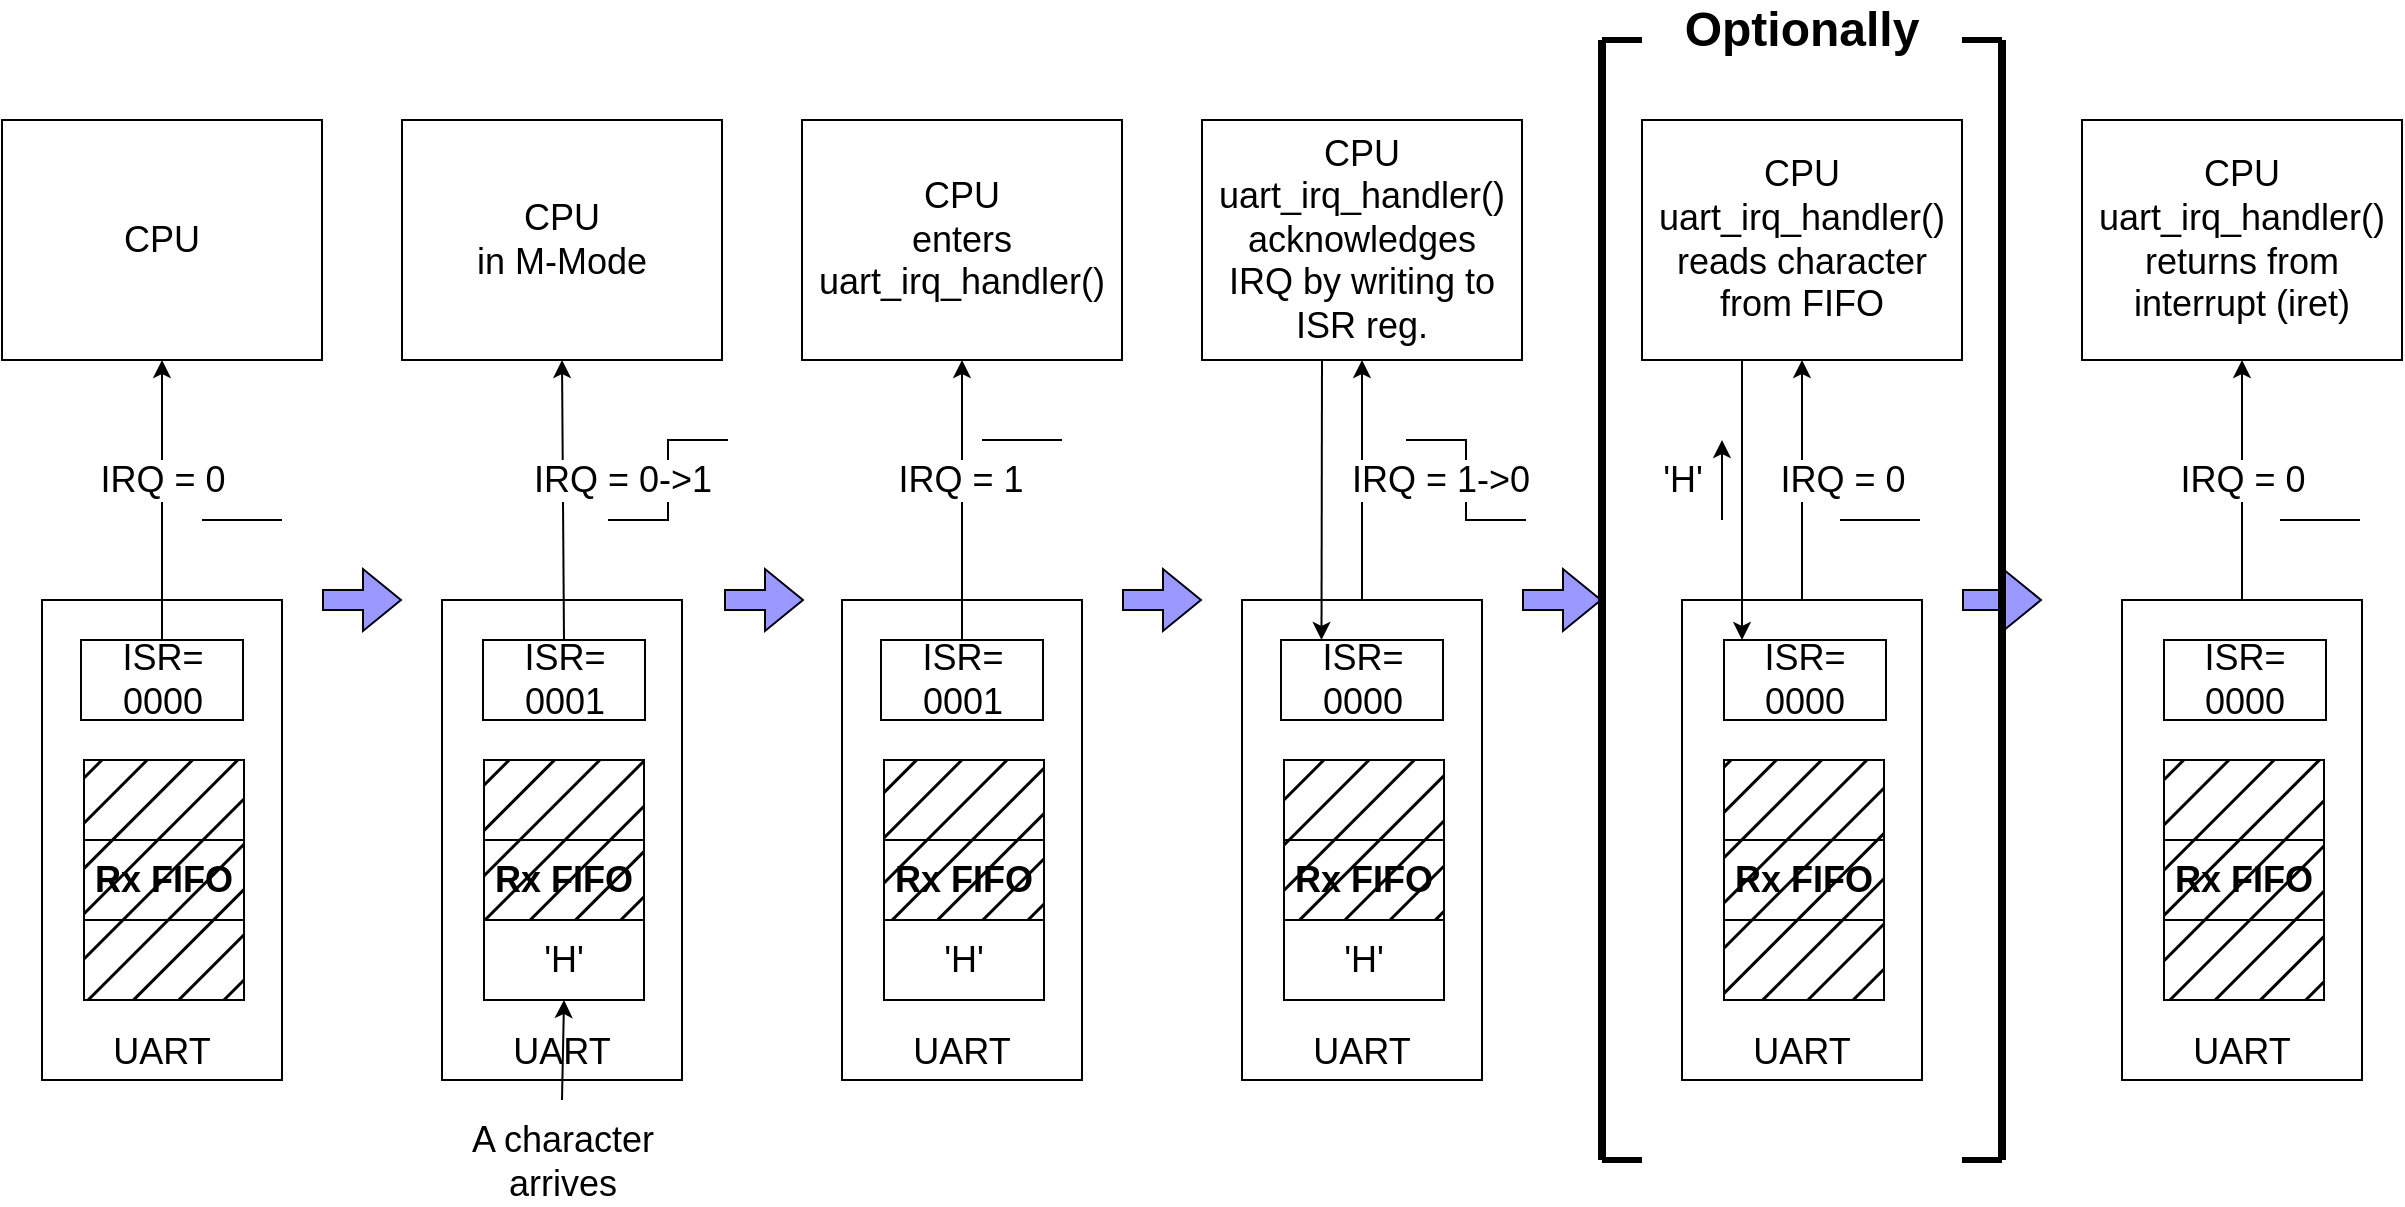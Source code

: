 <mxfile version="24.5.3" type="device">
  <diagram name="Page-1" id="SOJ3r4OxMs76CuXjOSab">
    <mxGraphModel dx="1350" dy="1929" grid="1" gridSize="10" guides="1" tooltips="1" connect="1" arrows="1" fold="1" page="1" pageScale="1" pageWidth="850" pageHeight="1100" math="0" shadow="0">
      <root>
        <mxCell id="0" />
        <mxCell id="1" parent="0" />
        <mxCell id="IKTOr-LaJqYRIasCOozO-1" value="UART" style="rounded=0;whiteSpace=wrap;html=1;verticalAlign=bottom;fontSize=18;" parent="1" vertex="1">
          <mxGeometry x="200" y="200" width="120" height="240" as="geometry" />
        </mxCell>
        <mxCell id="IKTOr-LaJqYRIasCOozO-2" value="" style="rounded=0;whiteSpace=wrap;html=1;fillColor=#000000;fillStyle=hatch;" parent="1" vertex="1">
          <mxGeometry x="221" y="360" width="80" height="40" as="geometry" />
        </mxCell>
        <mxCell id="IKTOr-LaJqYRIasCOozO-3" value="Rx FIFO" style="rounded=0;whiteSpace=wrap;html=1;fillColor=#000000;fillStyle=hatch;fontSize=18;fontStyle=1" parent="1" vertex="1">
          <mxGeometry x="221" y="320" width="80" height="40" as="geometry" />
        </mxCell>
        <mxCell id="IKTOr-LaJqYRIasCOozO-4" value="" style="rounded=0;whiteSpace=wrap;html=1;fillStyle=hatch;fillColor=#000000;" parent="1" vertex="1">
          <mxGeometry x="221" y="280" width="80" height="40" as="geometry" />
        </mxCell>
        <mxCell id="IKTOr-LaJqYRIasCOozO-5" value="CPU" style="rounded=0;whiteSpace=wrap;html=1;fontSize=18;" parent="1" vertex="1">
          <mxGeometry x="180" y="-40" width="160" height="120" as="geometry" />
        </mxCell>
        <mxCell id="IKTOr-LaJqYRIasCOozO-6" value="IRQ = 0" style="endArrow=classic;html=1;rounded=0;entryX=0.5;entryY=1;entryDx=0;entryDy=0;fontSize=18;exitX=0.5;exitY=0;exitDx=0;exitDy=0;" parent="1" source="IKTOr-LaJqYRIasCOozO-53" target="IKTOr-LaJqYRIasCOozO-5" edge="1">
          <mxGeometry x="0.143" width="50" height="50" relative="1" as="geometry">
            <mxPoint x="260" y="200" as="sourcePoint" />
            <mxPoint x="310" y="150" as="targetPoint" />
            <mxPoint as="offset" />
          </mxGeometry>
        </mxCell>
        <mxCell id="IKTOr-LaJqYRIasCOozO-7" value="UART" style="rounded=0;whiteSpace=wrap;html=1;verticalAlign=bottom;fontSize=18;" parent="1" vertex="1">
          <mxGeometry x="600" y="200" width="120" height="240" as="geometry" />
        </mxCell>
        <mxCell id="IKTOr-LaJqYRIasCOozO-8" value="&#39;H&#39;" style="rounded=0;whiteSpace=wrap;html=1;fillColor=none;fillStyle=hatch;fontSize=18;" parent="1" vertex="1">
          <mxGeometry x="621" y="360" width="80" height="40" as="geometry" />
        </mxCell>
        <mxCell id="IKTOr-LaJqYRIasCOozO-9" value="Rx FIFO" style="rounded=0;whiteSpace=wrap;html=1;fillColor=#000000;fillStyle=hatch;fontSize=18;fontStyle=1" parent="1" vertex="1">
          <mxGeometry x="621" y="320" width="80" height="40" as="geometry" />
        </mxCell>
        <mxCell id="IKTOr-LaJqYRIasCOozO-10" value="" style="rounded=0;whiteSpace=wrap;html=1;fillStyle=hatch;fillColor=#000000;" parent="1" vertex="1">
          <mxGeometry x="621" y="280" width="80" height="40" as="geometry" />
        </mxCell>
        <mxCell id="IKTOr-LaJqYRIasCOozO-11" value="CPU&lt;div style=&quot;font-size: 18px;&quot;&gt;enters uart_irq_handler()&lt;/div&gt;" style="rounded=0;whiteSpace=wrap;html=1;fontSize=18;" parent="1" vertex="1">
          <mxGeometry x="580" y="-40" width="160" height="120" as="geometry" />
        </mxCell>
        <mxCell id="IKTOr-LaJqYRIasCOozO-12" value="IRQ = 1" style="endArrow=classic;html=1;rounded=0;entryX=0.5;entryY=1;entryDx=0;entryDy=0;fontSize=18;exitX=0.5;exitY=0;exitDx=0;exitDy=0;" parent="1" source="IKTOr-LaJqYRIasCOozO-56" target="IKTOr-LaJqYRIasCOozO-11" edge="1">
          <mxGeometry x="0.143" y="1" width="50" height="50" relative="1" as="geometry">
            <mxPoint x="660" y="200" as="sourcePoint" />
            <mxPoint x="710" y="150" as="targetPoint" />
            <mxPoint as="offset" />
          </mxGeometry>
        </mxCell>
        <mxCell id="IKTOr-LaJqYRIasCOozO-16" value="UART" style="rounded=0;whiteSpace=wrap;html=1;verticalAlign=bottom;fontSize=18;" parent="1" vertex="1">
          <mxGeometry x="800" y="200" width="120" height="240" as="geometry" />
        </mxCell>
        <mxCell id="IKTOr-LaJqYRIasCOozO-18" value="Rx FIFO" style="rounded=0;whiteSpace=wrap;html=1;fillColor=#000000;fillStyle=hatch;fontSize=18;fontStyle=1" parent="1" vertex="1">
          <mxGeometry x="821" y="320" width="80" height="40" as="geometry" />
        </mxCell>
        <mxCell id="IKTOr-LaJqYRIasCOozO-19" value="" style="rounded=0;whiteSpace=wrap;html=1;fillStyle=hatch;fillColor=#000000;" parent="1" vertex="1">
          <mxGeometry x="821" y="280" width="80" height="40" as="geometry" />
        </mxCell>
        <mxCell id="IKTOr-LaJqYRIasCOozO-20" value="CPU&lt;div style=&quot;font-size: 18px;&quot;&gt;&lt;div style=&quot;font-size: 18px;&quot;&gt;uart_irq_handler()&lt;/div&gt;&lt;div style=&quot;font-size: 18px;&quot;&gt;acknowledges&lt;/div&gt;&lt;div style=&quot;font-size: 18px;&quot;&gt;IRQ by writing to ISR reg.&lt;/div&gt;&lt;/div&gt;" style="rounded=0;whiteSpace=wrap;html=1;fontSize=18;" parent="1" vertex="1">
          <mxGeometry x="780" y="-40" width="160" height="120" as="geometry" />
        </mxCell>
        <mxCell id="IKTOr-LaJqYRIasCOozO-23" value="" style="endArrow=classic;html=1;rounded=0;entryX=0.333;entryY=0.2;entryDx=0;entryDy=0;entryPerimeter=0;" parent="1" source="IKTOr-LaJqYRIasCOozO-57" target="IKTOr-LaJqYRIasCOozO-16" edge="1">
          <mxGeometry width="50" height="50" relative="1" as="geometry">
            <mxPoint x="840" y="80" as="sourcePoint" />
            <mxPoint x="820" y="130" as="targetPoint" />
          </mxGeometry>
        </mxCell>
        <mxCell id="IKTOr-LaJqYRIasCOozO-24" value="UART" style="rounded=0;whiteSpace=wrap;html=1;verticalAlign=bottom;fontSize=18;" parent="1" vertex="1">
          <mxGeometry x="1020" y="200" width="120" height="240" as="geometry" />
        </mxCell>
        <mxCell id="IKTOr-LaJqYRIasCOozO-26" value="Rx FIFO" style="rounded=0;whiteSpace=wrap;html=1;fillColor=#000000;fillStyle=hatch;fontSize=18;fontStyle=1" parent="1" vertex="1">
          <mxGeometry x="1041" y="320" width="80" height="40" as="geometry" />
        </mxCell>
        <mxCell id="IKTOr-LaJqYRIasCOozO-27" value="" style="rounded=0;whiteSpace=wrap;html=1;fillStyle=hatch;fillColor=#000000;" parent="1" vertex="1">
          <mxGeometry x="1041" y="280" width="80" height="40" as="geometry" />
        </mxCell>
        <mxCell id="IKTOr-LaJqYRIasCOozO-28" value="CPU&lt;div style=&quot;font-size: 18px;&quot;&gt;uart_irq_handler()&lt;/div&gt;&lt;div style=&quot;font-size: 18px;&quot;&gt;reads character from FIFO&lt;/div&gt;" style="rounded=0;whiteSpace=wrap;html=1;fontSize=18;" parent="1" vertex="1">
          <mxGeometry x="1000" y="-40" width="160" height="120" as="geometry" />
        </mxCell>
        <mxCell id="IKTOr-LaJqYRIasCOozO-29" value="IRQ = 0" style="endArrow=classic;html=1;rounded=0;entryX=0.5;entryY=1;entryDx=0;entryDy=0;fontSize=18;" parent="1" target="IKTOr-LaJqYRIasCOozO-28" edge="1">
          <mxGeometry y="-20" width="50" height="50" relative="1" as="geometry">
            <mxPoint x="1080" y="200" as="sourcePoint" />
            <mxPoint x="1130" y="150" as="targetPoint" />
            <mxPoint as="offset" />
          </mxGeometry>
        </mxCell>
        <mxCell id="IKTOr-LaJqYRIasCOozO-33" value="" style="endArrow=none;html=1;rounded=0;" parent="1" edge="1">
          <mxGeometry width="50" height="50" relative="1" as="geometry">
            <mxPoint x="483" y="160" as="sourcePoint" />
            <mxPoint x="543" y="120" as="targetPoint" />
            <Array as="points">
              <mxPoint x="513" y="160" />
              <mxPoint x="513" y="120" />
            </Array>
          </mxGeometry>
        </mxCell>
        <mxCell id="IKTOr-LaJqYRIasCOozO-35" value="" style="endArrow=none;html=1;rounded=0;" parent="1" edge="1">
          <mxGeometry width="50" height="50" relative="1" as="geometry">
            <mxPoint x="942" y="160" as="sourcePoint" />
            <mxPoint x="882" y="120" as="targetPoint" />
            <Array as="points">
              <mxPoint x="912" y="160" />
              <mxPoint x="912" y="120" />
            </Array>
          </mxGeometry>
        </mxCell>
        <mxCell id="IKTOr-LaJqYRIasCOozO-36" value="" style="endArrow=none;html=1;rounded=0;" parent="1" edge="1">
          <mxGeometry width="50" height="50" relative="1" as="geometry">
            <mxPoint x="280" y="160" as="sourcePoint" />
            <mxPoint x="320" y="160" as="targetPoint" />
          </mxGeometry>
        </mxCell>
        <mxCell id="IKTOr-LaJqYRIasCOozO-37" value="" style="endArrow=none;html=1;rounded=0;" parent="1" edge="1">
          <mxGeometry width="50" height="50" relative="1" as="geometry">
            <mxPoint x="670" y="120" as="sourcePoint" />
            <mxPoint x="710" y="120" as="targetPoint" />
          </mxGeometry>
        </mxCell>
        <mxCell id="IKTOr-LaJqYRIasCOozO-39" value="UART" style="rounded=0;whiteSpace=wrap;html=1;verticalAlign=bottom;fontSize=18;" parent="1" vertex="1">
          <mxGeometry x="400" y="200" width="120" height="240" as="geometry" />
        </mxCell>
        <mxCell id="IKTOr-LaJqYRIasCOozO-41" value="Rx FIFO" style="rounded=0;whiteSpace=wrap;html=1;fillColor=#000000;fillStyle=hatch;fontSize=18;fontStyle=1" parent="1" vertex="1">
          <mxGeometry x="421" y="320" width="80" height="40" as="geometry" />
        </mxCell>
        <mxCell id="IKTOr-LaJqYRIasCOozO-42" value="" style="rounded=0;whiteSpace=wrap;html=1;fillStyle=hatch;fillColor=#000000;" parent="1" vertex="1">
          <mxGeometry x="421" y="280" width="80" height="40" as="geometry" />
        </mxCell>
        <mxCell id="IKTOr-LaJqYRIasCOozO-43" value="CPU&lt;div&gt;in M-Mode&lt;/div&gt;" style="rounded=0;whiteSpace=wrap;html=1;fontSize=18;" parent="1" vertex="1">
          <mxGeometry x="380" y="-40" width="160" height="120" as="geometry" />
        </mxCell>
        <mxCell id="IKTOr-LaJqYRIasCOozO-44" value="IRQ = 0-&amp;gt;1" style="endArrow=classic;html=1;rounded=0;entryX=0.5;entryY=1;entryDx=0;entryDy=0;fontSize=18;exitX=0.5;exitY=0;exitDx=0;exitDy=0;" parent="1" source="IKTOr-LaJqYRIasCOozO-55" target="IKTOr-LaJqYRIasCOozO-43" edge="1">
          <mxGeometry x="0.14" y="-30" width="50" height="50" relative="1" as="geometry">
            <mxPoint x="460" y="200" as="sourcePoint" />
            <mxPoint x="510" y="150" as="targetPoint" />
            <mxPoint as="offset" />
          </mxGeometry>
        </mxCell>
        <mxCell id="IKTOr-LaJqYRIasCOozO-38" value="A character&lt;div style=&quot;font-size: 18px;&quot;&gt;arrives&lt;/div&gt;" style="endArrow=classic;html=1;rounded=0;fontSize=18;entryX=0.5;entryY=1;entryDx=0;entryDy=0;" parent="1" target="IKTOr-LaJqYRIasCOozO-48" edge="1">
          <mxGeometry x="-1" y="-30" width="50" height="50" relative="1" as="geometry">
            <mxPoint x="460" y="450" as="sourcePoint" />
            <mxPoint x="460" y="360" as="targetPoint" />
            <mxPoint x="-30" y="30" as="offset" />
          </mxGeometry>
        </mxCell>
        <mxCell id="IKTOr-LaJqYRIasCOozO-48" value="&#39;H&#39;" style="rounded=0;whiteSpace=wrap;html=1;fillColor=none;fillStyle=hatch;fontSize=18;" parent="1" vertex="1">
          <mxGeometry x="421" y="360" width="80" height="40" as="geometry" />
        </mxCell>
        <mxCell id="IKTOr-LaJqYRIasCOozO-52" value="" style="endArrow=none;html=1;rounded=0;" parent="1" edge="1">
          <mxGeometry width="50" height="50" relative="1" as="geometry">
            <mxPoint x="1099" y="160" as="sourcePoint" />
            <mxPoint x="1139" y="160" as="targetPoint" />
          </mxGeometry>
        </mxCell>
        <mxCell id="IKTOr-LaJqYRIasCOozO-21" value="IRQ = 1-&amp;gt;0" style="endArrow=classic;html=1;rounded=0;entryX=0.5;entryY=1;entryDx=0;entryDy=0;fontSize=18;" parent="1" target="IKTOr-LaJqYRIasCOozO-20" edge="1">
          <mxGeometry y="-39" width="50" height="50" relative="1" as="geometry">
            <mxPoint x="860" y="200" as="sourcePoint" />
            <mxPoint x="910" y="150" as="targetPoint" />
            <mxPoint as="offset" />
          </mxGeometry>
        </mxCell>
        <mxCell id="IKTOr-LaJqYRIasCOozO-53" value="ISR=&lt;div&gt;0000&lt;/div&gt;" style="rounded=0;whiteSpace=wrap;html=1;fontSize=18;" parent="1" vertex="1">
          <mxGeometry x="219.5" y="220" width="81" height="40" as="geometry" />
        </mxCell>
        <mxCell id="IKTOr-LaJqYRIasCOozO-55" value="ISR=&lt;div&gt;0001&lt;/div&gt;" style="rounded=0;whiteSpace=wrap;html=1;fontSize=18;" parent="1" vertex="1">
          <mxGeometry x="420.5" y="220" width="81" height="40" as="geometry" />
        </mxCell>
        <mxCell id="IKTOr-LaJqYRIasCOozO-56" value="ISR=&lt;div&gt;0001&lt;/div&gt;" style="rounded=0;whiteSpace=wrap;html=1;fontSize=18;" parent="1" vertex="1">
          <mxGeometry x="619.5" y="220" width="81" height="40" as="geometry" />
        </mxCell>
        <mxCell id="IKTOr-LaJqYRIasCOozO-58" value="" style="endArrow=classic;html=1;rounded=0;entryX=0.25;entryY=0;entryDx=0;entryDy=0;" parent="1" target="IKTOr-LaJqYRIasCOozO-57" edge="1">
          <mxGeometry width="50" height="50" relative="1" as="geometry">
            <mxPoint x="840" y="80" as="sourcePoint" />
            <mxPoint x="840" y="248" as="targetPoint" />
          </mxGeometry>
        </mxCell>
        <mxCell id="IKTOr-LaJqYRIasCOozO-57" value="ISR=&lt;div&gt;0000&lt;/div&gt;" style="rounded=0;whiteSpace=wrap;html=1;fontSize=18;" parent="1" vertex="1">
          <mxGeometry x="819.5" y="220" width="81" height="40" as="geometry" />
        </mxCell>
        <mxCell id="IKTOr-LaJqYRIasCOozO-59" value="&#39;H&#39;" style="rounded=0;whiteSpace=wrap;html=1;fillColor=none;fillStyle=hatch;fontSize=18;" parent="1" vertex="1">
          <mxGeometry x="821" y="360" width="80" height="40" as="geometry" />
        </mxCell>
        <mxCell id="IKTOr-LaJqYRIasCOozO-60" value="ISR=&lt;div&gt;0000&lt;/div&gt;" style="rounded=0;whiteSpace=wrap;html=1;fontSize=18;" parent="1" vertex="1">
          <mxGeometry x="1041" y="220" width="81" height="40" as="geometry" />
        </mxCell>
        <mxCell id="IKTOr-LaJqYRIasCOozO-63" value="" style="shape=flexArrow;endArrow=classic;html=1;rounded=0;fillColor=#9999FF;" parent="1" edge="1">
          <mxGeometry width="50" height="50" relative="1" as="geometry">
            <mxPoint x="340" y="200" as="sourcePoint" />
            <mxPoint x="380" y="200" as="targetPoint" />
          </mxGeometry>
        </mxCell>
        <mxCell id="IKTOr-LaJqYRIasCOozO-64" value="" style="shape=flexArrow;endArrow=classic;html=1;rounded=0;fillColor=#9999FF;" parent="1" edge="1">
          <mxGeometry width="50" height="50" relative="1" as="geometry">
            <mxPoint x="541" y="200" as="sourcePoint" />
            <mxPoint x="581" y="200" as="targetPoint" />
          </mxGeometry>
        </mxCell>
        <mxCell id="IKTOr-LaJqYRIasCOozO-66" value="" style="shape=flexArrow;endArrow=classic;html=1;rounded=0;fillColor=#9999FF;" parent="1" edge="1">
          <mxGeometry width="50" height="50" relative="1" as="geometry">
            <mxPoint x="740" y="200" as="sourcePoint" />
            <mxPoint x="780" y="200" as="targetPoint" />
          </mxGeometry>
        </mxCell>
        <mxCell id="IKTOr-LaJqYRIasCOozO-67" value="" style="shape=flexArrow;endArrow=classic;html=1;rounded=0;fillColor=#9999FF;" parent="1" edge="1">
          <mxGeometry width="50" height="50" relative="1" as="geometry">
            <mxPoint x="940" y="200" as="sourcePoint" />
            <mxPoint x="980" y="200" as="targetPoint" />
          </mxGeometry>
        </mxCell>
        <mxCell id="YyzdlojqQKbJAKDzkC_5-1" value="UART" style="rounded=0;whiteSpace=wrap;html=1;verticalAlign=bottom;fontSize=18;" parent="1" vertex="1">
          <mxGeometry x="1240" y="200" width="120" height="240" as="geometry" />
        </mxCell>
        <mxCell id="YyzdlojqQKbJAKDzkC_5-2" value="Rx FIFO" style="rounded=0;whiteSpace=wrap;html=1;fillColor=#000000;fillStyle=hatch;fontSize=18;fontStyle=1" parent="1" vertex="1">
          <mxGeometry x="1261" y="320" width="80" height="40" as="geometry" />
        </mxCell>
        <mxCell id="YyzdlojqQKbJAKDzkC_5-3" value="" style="rounded=0;whiteSpace=wrap;html=1;fillStyle=hatch;fillColor=#000000;" parent="1" vertex="1">
          <mxGeometry x="1261" y="280" width="80" height="40" as="geometry" />
        </mxCell>
        <mxCell id="YyzdlojqQKbJAKDzkC_5-4" value="CPU&lt;div style=&quot;font-size: 18px;&quot;&gt;uart_irq_handler()&lt;/div&gt;&lt;div style=&quot;font-size: 18px;&quot;&gt;returns from interrupt (iret)&lt;/div&gt;" style="rounded=0;whiteSpace=wrap;html=1;fontSize=18;" parent="1" vertex="1">
          <mxGeometry x="1220" y="-40" width="160" height="120" as="geometry" />
        </mxCell>
        <mxCell id="YyzdlojqQKbJAKDzkC_5-5" value="IRQ = 0" style="endArrow=classic;html=1;rounded=0;entryX=0.5;entryY=1;entryDx=0;entryDy=0;fontSize=18;" parent="1" target="YyzdlojqQKbJAKDzkC_5-4" edge="1">
          <mxGeometry width="50" height="50" relative="1" as="geometry">
            <mxPoint x="1300" y="200" as="sourcePoint" />
            <mxPoint x="1350" y="150" as="targetPoint" />
          </mxGeometry>
        </mxCell>
        <mxCell id="YyzdlojqQKbJAKDzkC_5-6" value="" style="endArrow=none;html=1;rounded=0;" parent="1" edge="1">
          <mxGeometry width="50" height="50" relative="1" as="geometry">
            <mxPoint x="1319" y="160" as="sourcePoint" />
            <mxPoint x="1359" y="160" as="targetPoint" />
          </mxGeometry>
        </mxCell>
        <mxCell id="YyzdlojqQKbJAKDzkC_5-7" value="ISR=&lt;div&gt;0000&lt;/div&gt;" style="rounded=0;whiteSpace=wrap;html=1;fontSize=18;" parent="1" vertex="1">
          <mxGeometry x="1261" y="220" width="81" height="40" as="geometry" />
        </mxCell>
        <mxCell id="YyzdlojqQKbJAKDzkC_5-9" value="" style="shape=flexArrow;endArrow=classic;html=1;rounded=0;fillColor=#9999FF;" parent="1" edge="1">
          <mxGeometry width="50" height="50" relative="1" as="geometry">
            <mxPoint x="1160" y="200" as="sourcePoint" />
            <mxPoint x="1200" y="200" as="targetPoint" />
          </mxGeometry>
        </mxCell>
        <mxCell id="YyzdlojqQKbJAKDzkC_5-11" value="" style="endArrow=classic;html=1;rounded=0;entryX=0.25;entryY=0;entryDx=0;entryDy=0;" parent="1" edge="1">
          <mxGeometry width="50" height="50" relative="1" as="geometry">
            <mxPoint x="1050" y="80" as="sourcePoint" />
            <mxPoint x="1050" y="220" as="targetPoint" />
          </mxGeometry>
        </mxCell>
        <mxCell id="YyzdlojqQKbJAKDzkC_5-12" value="&lt;font style=&quot;font-size: 18px;&quot;&gt;&#39;H&#39;&lt;/font&gt;" style="endArrow=classic;html=1;rounded=0;" parent="1" edge="1">
          <mxGeometry y="20" width="50" height="50" relative="1" as="geometry">
            <mxPoint x="1040" y="160" as="sourcePoint" />
            <mxPoint x="1040" y="120" as="targetPoint" />
            <mxPoint as="offset" />
          </mxGeometry>
        </mxCell>
        <mxCell id="ZteO5XsFwmNxw6oOgYzn-1" value="" style="endArrow=none;html=1;rounded=0;strokeWidth=4;" parent="1" edge="1">
          <mxGeometry width="50" height="50" relative="1" as="geometry">
            <mxPoint x="980" y="480" as="sourcePoint" />
            <mxPoint x="980" y="-80" as="targetPoint" />
          </mxGeometry>
        </mxCell>
        <mxCell id="ZteO5XsFwmNxw6oOgYzn-2" value="" style="endArrow=none;html=1;rounded=0;strokeWidth=4;" parent="1" edge="1">
          <mxGeometry width="50" height="50" relative="1" as="geometry">
            <mxPoint x="1180" y="480" as="sourcePoint" />
            <mxPoint x="1180" y="-80" as="targetPoint" />
          </mxGeometry>
        </mxCell>
        <mxCell id="ZteO5XsFwmNxw6oOgYzn-3" value="" style="endArrow=none;html=1;rounded=0;strokeWidth=3;" parent="1" edge="1">
          <mxGeometry width="50" height="50" relative="1" as="geometry">
            <mxPoint x="980" y="-80" as="sourcePoint" />
            <mxPoint x="1000" y="-80" as="targetPoint" />
          </mxGeometry>
        </mxCell>
        <mxCell id="ZteO5XsFwmNxw6oOgYzn-5" value="" style="endArrow=none;html=1;rounded=0;strokeWidth=3;" parent="1" edge="1">
          <mxGeometry width="50" height="50" relative="1" as="geometry">
            <mxPoint x="980" y="480" as="sourcePoint" />
            <mxPoint x="1000" y="480" as="targetPoint" />
          </mxGeometry>
        </mxCell>
        <mxCell id="ZteO5XsFwmNxw6oOgYzn-6" value="" style="endArrow=none;html=1;rounded=0;strokeWidth=3;" parent="1" edge="1">
          <mxGeometry width="50" height="50" relative="1" as="geometry">
            <mxPoint x="1160" y="-80" as="sourcePoint" />
            <mxPoint x="1180" y="-80" as="targetPoint" />
          </mxGeometry>
        </mxCell>
        <mxCell id="ZteO5XsFwmNxw6oOgYzn-7" value="" style="endArrow=none;html=1;rounded=0;strokeWidth=3;" parent="1" edge="1">
          <mxGeometry width="50" height="50" relative="1" as="geometry">
            <mxPoint x="1160" y="480" as="sourcePoint" />
            <mxPoint x="1180" y="480" as="targetPoint" />
          </mxGeometry>
        </mxCell>
        <mxCell id="ZteO5XsFwmNxw6oOgYzn-8" value="Optionally" style="text;html=1;align=center;verticalAlign=middle;whiteSpace=wrap;rounded=0;fontSize=24;fontStyle=1" parent="1" vertex="1">
          <mxGeometry x="1050" y="-100" width="60" height="30" as="geometry" />
        </mxCell>
        <mxCell id="ZteO5XsFwmNxw6oOgYzn-9" value="" style="rounded=0;whiteSpace=wrap;html=1;fillStyle=hatch;fillColor=#000000;" parent="1" vertex="1">
          <mxGeometry x="1041" y="360" width="80" height="40" as="geometry" />
        </mxCell>
        <mxCell id="ZteO5XsFwmNxw6oOgYzn-10" value="" style="rounded=0;whiteSpace=wrap;html=1;fillStyle=hatch;fillColor=#000000;" parent="1" vertex="1">
          <mxGeometry x="1261" y="360" width="80" height="40" as="geometry" />
        </mxCell>
      </root>
    </mxGraphModel>
  </diagram>
</mxfile>
